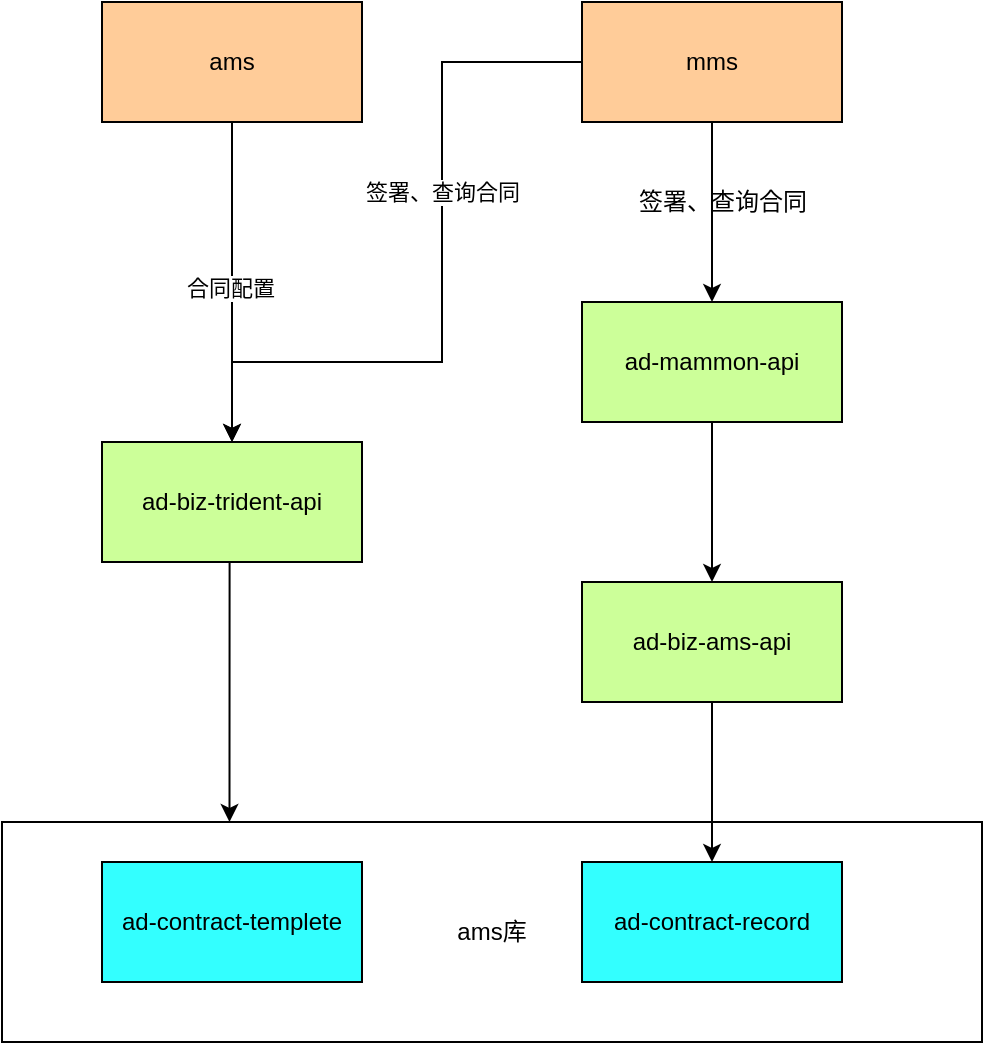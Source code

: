 <mxfile version="14.4.5" type="github">
  <diagram id="4VJl39eJ_0qbuoJLty5a" name="Page-1">
    <mxGraphModel dx="1426" dy="691" grid="1" gridSize="10" guides="1" tooltips="1" connect="1" arrows="1" fold="1" page="1" pageScale="1" pageWidth="827" pageHeight="1169" math="0" shadow="0">
      <root>
        <mxCell id="0" />
        <mxCell id="1" parent="0" />
        <mxCell id="P83g3fuwrq8li2oi7rHu-8" value="ams库" style="rounded=0;whiteSpace=wrap;html=1;" vertex="1" parent="1">
          <mxGeometry x="100" y="500" width="490" height="110" as="geometry" />
        </mxCell>
        <mxCell id="P83g3fuwrq8li2oi7rHu-25" style="edgeStyle=orthogonalEdgeStyle;rounded=0;orthogonalLoop=1;jettySize=auto;html=1;exitX=0.5;exitY=1;exitDx=0;exitDy=0;entryX=0.5;entryY=0;entryDx=0;entryDy=0;" edge="1" parent="1" source="P83g3fuwrq8li2oi7rHu-1" target="P83g3fuwrq8li2oi7rHu-2">
          <mxGeometry relative="1" as="geometry" />
        </mxCell>
        <mxCell id="P83g3fuwrq8li2oi7rHu-1" value="ad-mammon-api" style="rounded=0;whiteSpace=wrap;html=1;fillColor=#CCFF99;" vertex="1" parent="1">
          <mxGeometry x="390" y="240" width="130" height="60" as="geometry" />
        </mxCell>
        <mxCell id="P83g3fuwrq8li2oi7rHu-7" value="" style="edgeStyle=orthogonalEdgeStyle;rounded=0;orthogonalLoop=1;jettySize=auto;html=1;" edge="1" parent="1" source="P83g3fuwrq8li2oi7rHu-2" target="P83g3fuwrq8li2oi7rHu-6">
          <mxGeometry relative="1" as="geometry" />
        </mxCell>
        <mxCell id="P83g3fuwrq8li2oi7rHu-2" value="ad-biz-ams-api" style="rounded=0;whiteSpace=wrap;html=1;fillColor=#CCFF99;" vertex="1" parent="1">
          <mxGeometry x="390" y="380" width="130" height="60" as="geometry" />
        </mxCell>
        <mxCell id="P83g3fuwrq8li2oi7rHu-6" value="ad-contract-record" style="rounded=0;whiteSpace=wrap;html=1;fillColor=#33FFFF;" vertex="1" parent="1">
          <mxGeometry x="390" y="520" width="130" height="60" as="geometry" />
        </mxCell>
        <mxCell id="P83g3fuwrq8li2oi7rHu-10" value="ad-contract-templete" style="rounded=0;whiteSpace=wrap;html=1;fillColor=#33FFFF;" vertex="1" parent="1">
          <mxGeometry x="150" y="520" width="130" height="60" as="geometry" />
        </mxCell>
        <mxCell id="P83g3fuwrq8li2oi7rHu-23" value="" style="edgeStyle=orthogonalEdgeStyle;rounded=0;orthogonalLoop=1;jettySize=auto;html=1;entryX=0.25;entryY=0;entryDx=0;entryDy=0;" edge="1" parent="1">
          <mxGeometry relative="1" as="geometry">
            <mxPoint x="216.25" y="370" as="sourcePoint" />
            <mxPoint x="213.75" y="500" as="targetPoint" />
            <Array as="points">
              <mxPoint x="214.25" y="370" />
            </Array>
          </mxGeometry>
        </mxCell>
        <mxCell id="P83g3fuwrq8li2oi7rHu-12" value="ad-biz-trident-api" style="rounded=0;whiteSpace=wrap;html=1;fillColor=#CCFF99;" vertex="1" parent="1">
          <mxGeometry x="150" y="310" width="130" height="60" as="geometry" />
        </mxCell>
        <mxCell id="P83g3fuwrq8li2oi7rHu-16" style="edgeStyle=orthogonalEdgeStyle;rounded=0;orthogonalLoop=1;jettySize=auto;html=1;exitX=0.5;exitY=1;exitDx=0;exitDy=0;" edge="1" parent="1" source="P83g3fuwrq8li2oi7rHu-15" target="P83g3fuwrq8li2oi7rHu-1">
          <mxGeometry relative="1" as="geometry">
            <mxPoint x="270" y="300" as="sourcePoint" />
          </mxGeometry>
        </mxCell>
        <mxCell id="P83g3fuwrq8li2oi7rHu-17" value="签署、查询合同" style="edgeStyle=orthogonalEdgeStyle;rounded=0;orthogonalLoop=1;jettySize=auto;html=1;exitX=0.5;exitY=1;exitDx=0;exitDy=0;" edge="1" parent="1" source="P83g3fuwrq8li2oi7rHu-15" target="P83g3fuwrq8li2oi7rHu-12">
          <mxGeometry relative="1" as="geometry">
            <Array as="points">
              <mxPoint x="455" y="120" />
              <mxPoint x="320" y="120" />
              <mxPoint x="320" y="270" />
              <mxPoint x="215" y="270" />
            </Array>
          </mxGeometry>
        </mxCell>
        <mxCell id="P83g3fuwrq8li2oi7rHu-15" value="mms" style="rounded=0;whiteSpace=wrap;html=1;fillColor=#FFCC99;" vertex="1" parent="1">
          <mxGeometry x="390" y="90" width="130" height="60" as="geometry" />
        </mxCell>
        <mxCell id="P83g3fuwrq8li2oi7rHu-19" style="edgeStyle=orthogonalEdgeStyle;rounded=0;orthogonalLoop=1;jettySize=auto;html=1;exitX=0.5;exitY=1;exitDx=0;exitDy=0;entryX=0.5;entryY=0;entryDx=0;entryDy=0;" edge="1" parent="1" source="P83g3fuwrq8li2oi7rHu-18" target="P83g3fuwrq8li2oi7rHu-12">
          <mxGeometry relative="1" as="geometry" />
        </mxCell>
        <mxCell id="P83g3fuwrq8li2oi7rHu-24" value="合同配置" style="edgeLabel;html=1;align=center;verticalAlign=middle;resizable=0;points=[];" vertex="1" connectable="0" parent="P83g3fuwrq8li2oi7rHu-19">
          <mxGeometry x="0.037" y="-1" relative="1" as="geometry">
            <mxPoint as="offset" />
          </mxGeometry>
        </mxCell>
        <mxCell id="P83g3fuwrq8li2oi7rHu-18" value="ams" style="rounded=0;whiteSpace=wrap;html=1;fillColor=#FFCC99;" vertex="1" parent="1">
          <mxGeometry x="150" y="90" width="130" height="60" as="geometry" />
        </mxCell>
        <mxCell id="P83g3fuwrq8li2oi7rHu-26" value="签署、查询合同" style="text;html=1;align=center;verticalAlign=middle;resizable=0;points=[];autosize=1;" vertex="1" parent="1">
          <mxGeometry x="410" y="180" width="100" height="20" as="geometry" />
        </mxCell>
      </root>
    </mxGraphModel>
  </diagram>
</mxfile>

